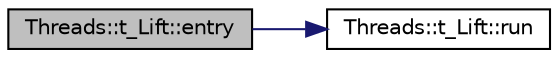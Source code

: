 digraph "Threads::t_Lift::entry"
{
 // LATEX_PDF_SIZE
  edge [fontname="Helvetica",fontsize="10",labelfontname="Helvetica",labelfontsize="10"];
  node [fontname="Helvetica",fontsize="10",shape=record];
  rankdir="LR";
  Node1 [label="Threads::t_Lift::entry",height=0.2,width=0.4,color="black", fillcolor="grey75", style="filled", fontcolor="black",tooltip=" "];
  Node1 -> Node2 [color="midnightblue",fontsize="10",style="solid",fontname="Helvetica"];
  Node2 [label="Threads::t_Lift::run",height=0.2,width=0.4,color="black", fillcolor="white", style="filled",URL="$class_threads_1_1t___lift.html#a8803aa6477102a631a909d0fb709bee5",tooltip=" "];
}
